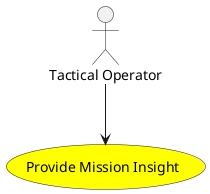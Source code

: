 @startuml


usecase "Provide Mission Insight" as ProvideMissionInsight #yellow

Actor "Tactical Operator" as TacticalOperator

TacticalOperator --> ProvideMissionInsight











@enduml
